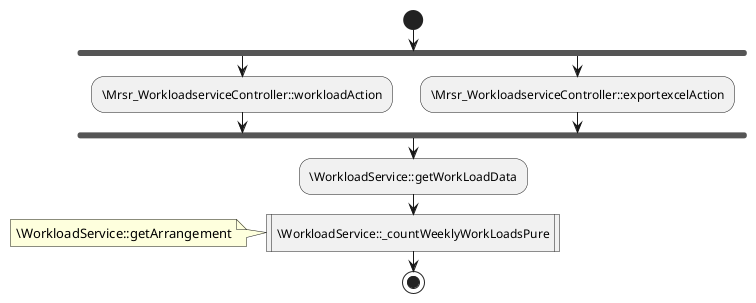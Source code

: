 @startuml
start
fork
:\Mrsr_WorkloadserviceController::workloadAction;
fork again
:\Mrsr_WorkloadserviceController::exportexcelAction;
end fork
:\WorkloadService::getWorkLoadData;
:\WorkloadService::_countWeeklyWorkLoadsPure|
note
    \WorkloadService::getArrangement
end note
stop

'start
'partition (\WorkloadService::_countWeeklyWorkLoadsPure) {
'    :$aList = \WorkloadService::getArrangement<
'}
'stop
@enduml